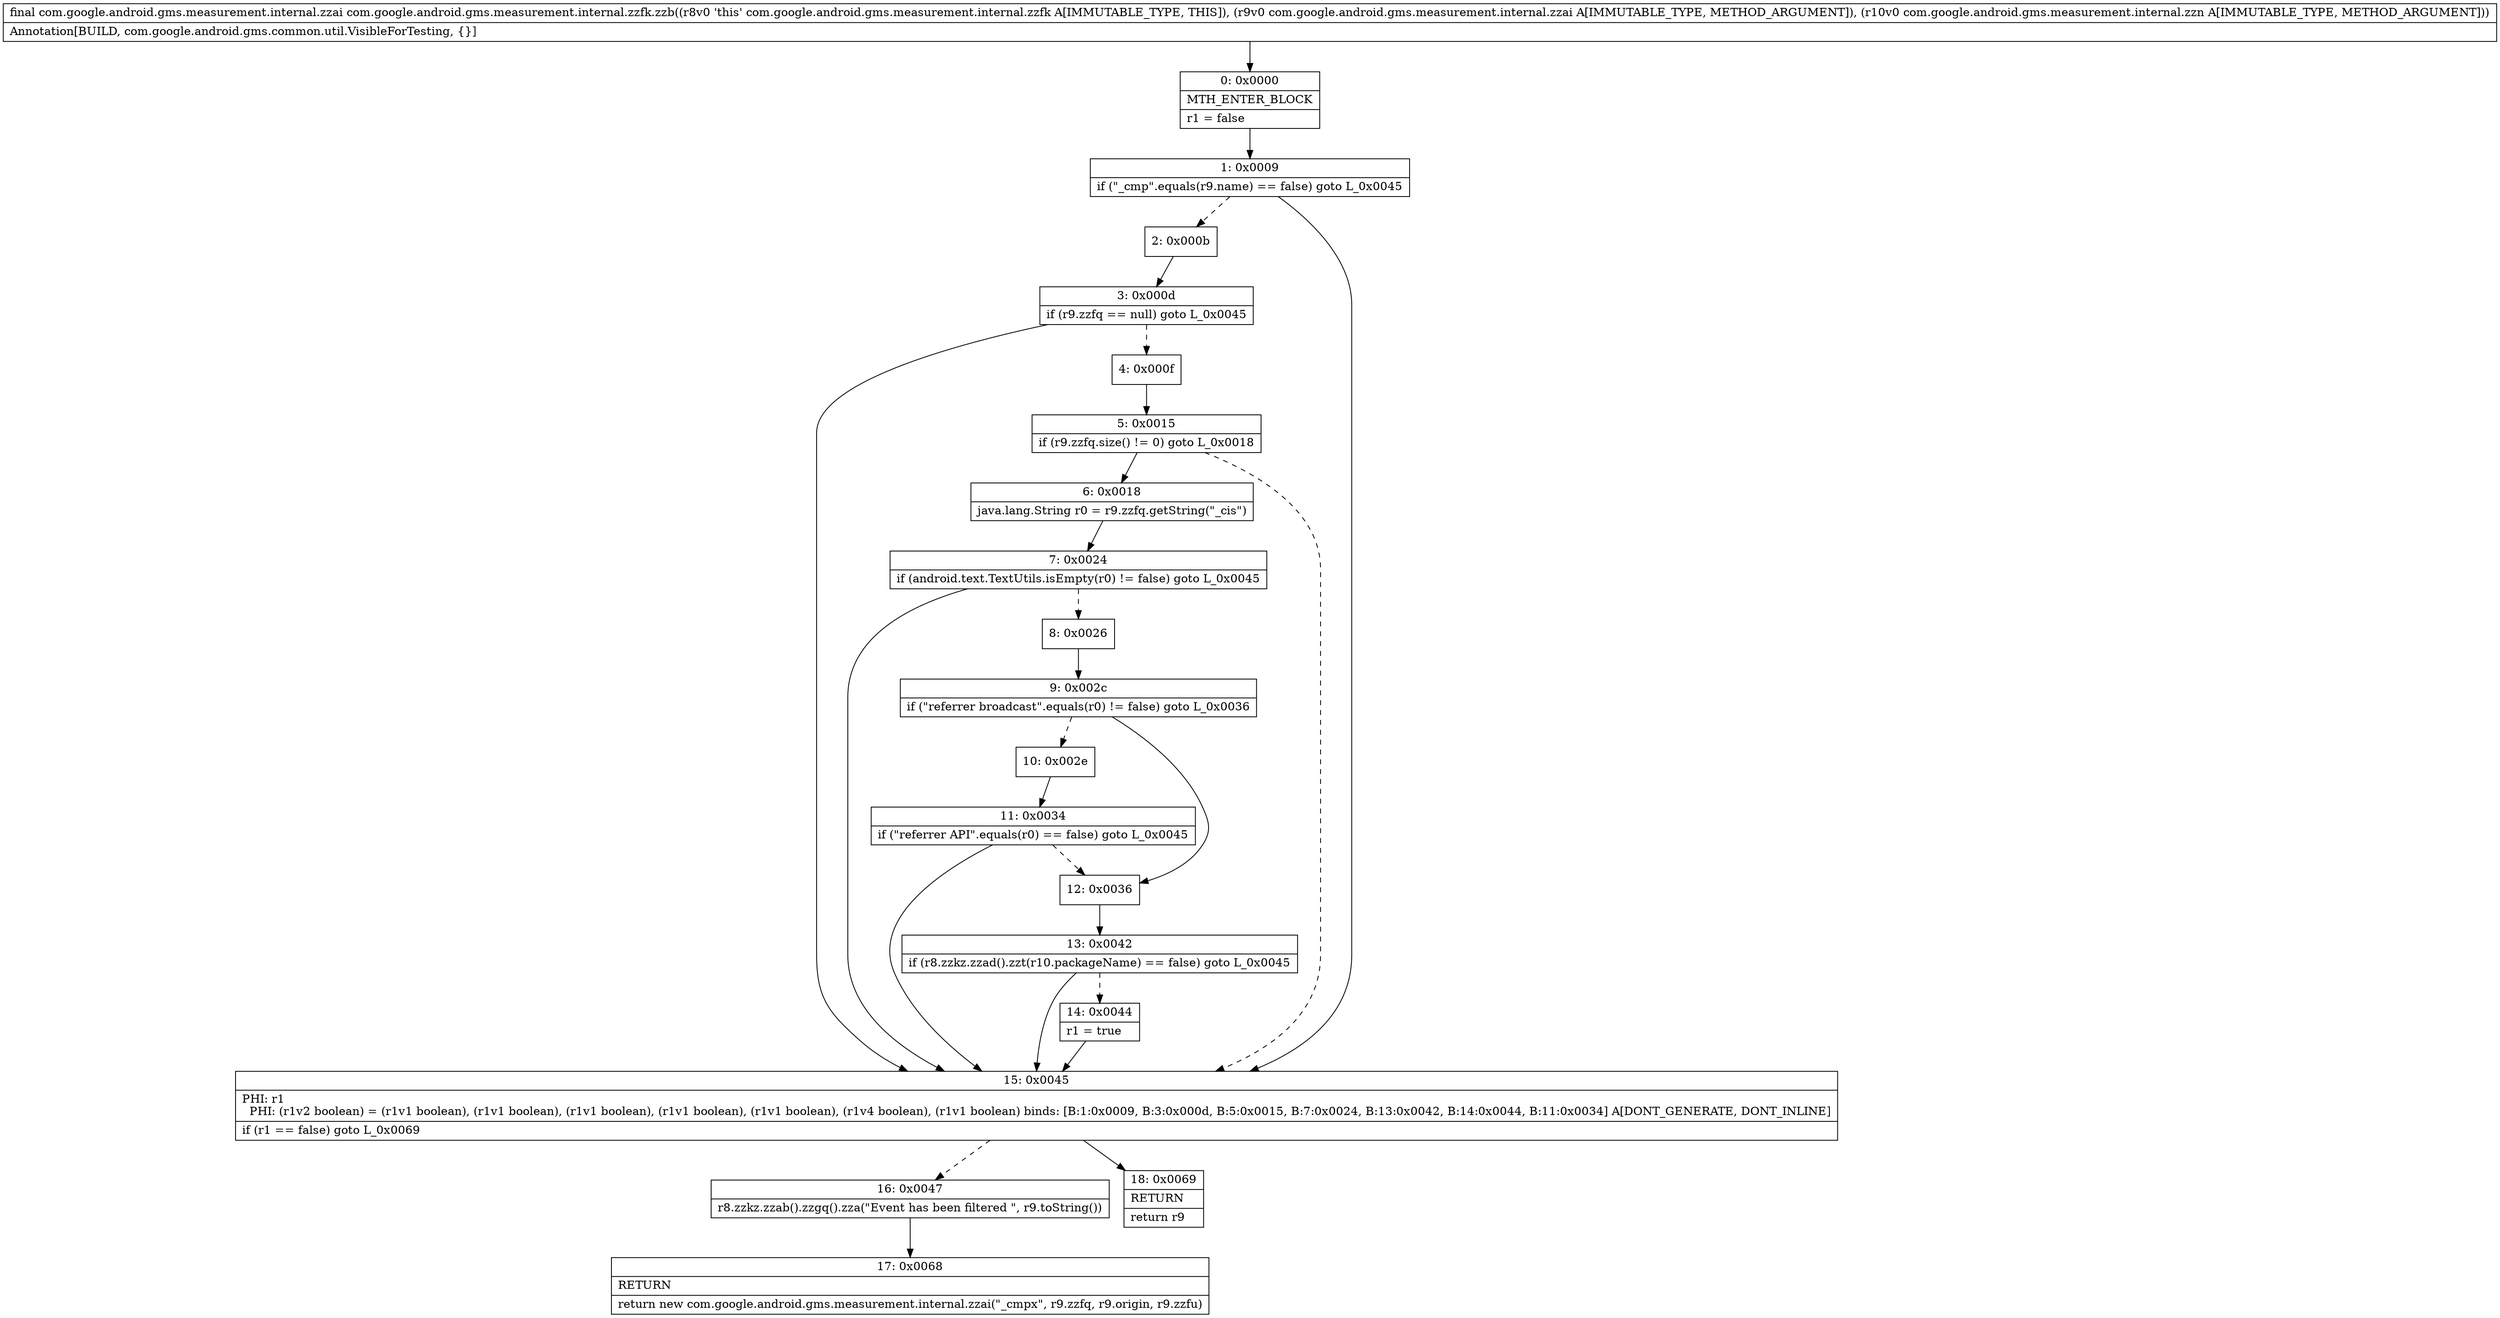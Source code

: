 digraph "CFG forcom.google.android.gms.measurement.internal.zzfk.zzb(Lcom\/google\/android\/gms\/measurement\/internal\/zzai;Lcom\/google\/android\/gms\/measurement\/internal\/zzn;)Lcom\/google\/android\/gms\/measurement\/internal\/zzai;" {
Node_0 [shape=record,label="{0\:\ 0x0000|MTH_ENTER_BLOCK\l|r1 = false\l}"];
Node_1 [shape=record,label="{1\:\ 0x0009|if (\"_cmp\".equals(r9.name) == false) goto L_0x0045\l}"];
Node_2 [shape=record,label="{2\:\ 0x000b}"];
Node_3 [shape=record,label="{3\:\ 0x000d|if (r9.zzfq == null) goto L_0x0045\l}"];
Node_4 [shape=record,label="{4\:\ 0x000f}"];
Node_5 [shape=record,label="{5\:\ 0x0015|if (r9.zzfq.size() != 0) goto L_0x0018\l}"];
Node_6 [shape=record,label="{6\:\ 0x0018|java.lang.String r0 = r9.zzfq.getString(\"_cis\")\l}"];
Node_7 [shape=record,label="{7\:\ 0x0024|if (android.text.TextUtils.isEmpty(r0) != false) goto L_0x0045\l}"];
Node_8 [shape=record,label="{8\:\ 0x0026}"];
Node_9 [shape=record,label="{9\:\ 0x002c|if (\"referrer broadcast\".equals(r0) != false) goto L_0x0036\l}"];
Node_10 [shape=record,label="{10\:\ 0x002e}"];
Node_11 [shape=record,label="{11\:\ 0x0034|if (\"referrer API\".equals(r0) == false) goto L_0x0045\l}"];
Node_12 [shape=record,label="{12\:\ 0x0036}"];
Node_13 [shape=record,label="{13\:\ 0x0042|if (r8.zzkz.zzad().zzt(r10.packageName) == false) goto L_0x0045\l}"];
Node_14 [shape=record,label="{14\:\ 0x0044|r1 = true\l}"];
Node_15 [shape=record,label="{15\:\ 0x0045|PHI: r1 \l  PHI: (r1v2 boolean) = (r1v1 boolean), (r1v1 boolean), (r1v1 boolean), (r1v1 boolean), (r1v1 boolean), (r1v4 boolean), (r1v1 boolean) binds: [B:1:0x0009, B:3:0x000d, B:5:0x0015, B:7:0x0024, B:13:0x0042, B:14:0x0044, B:11:0x0034] A[DONT_GENERATE, DONT_INLINE]\l|if (r1 == false) goto L_0x0069\l}"];
Node_16 [shape=record,label="{16\:\ 0x0047|r8.zzkz.zzab().zzgq().zza(\"Event has been filtered \", r9.toString())\l}"];
Node_17 [shape=record,label="{17\:\ 0x0068|RETURN\l|return new com.google.android.gms.measurement.internal.zzai(\"_cmpx\", r9.zzfq, r9.origin, r9.zzfu)\l}"];
Node_18 [shape=record,label="{18\:\ 0x0069|RETURN\l|return r9\l}"];
MethodNode[shape=record,label="{final com.google.android.gms.measurement.internal.zzai com.google.android.gms.measurement.internal.zzfk.zzb((r8v0 'this' com.google.android.gms.measurement.internal.zzfk A[IMMUTABLE_TYPE, THIS]), (r9v0 com.google.android.gms.measurement.internal.zzai A[IMMUTABLE_TYPE, METHOD_ARGUMENT]), (r10v0 com.google.android.gms.measurement.internal.zzn A[IMMUTABLE_TYPE, METHOD_ARGUMENT]))  | Annotation[BUILD, com.google.android.gms.common.util.VisibleForTesting, \{\}]\l}"];
MethodNode -> Node_0;
Node_0 -> Node_1;
Node_1 -> Node_2[style=dashed];
Node_1 -> Node_15;
Node_2 -> Node_3;
Node_3 -> Node_4[style=dashed];
Node_3 -> Node_15;
Node_4 -> Node_5;
Node_5 -> Node_6;
Node_5 -> Node_15[style=dashed];
Node_6 -> Node_7;
Node_7 -> Node_8[style=dashed];
Node_7 -> Node_15;
Node_8 -> Node_9;
Node_9 -> Node_10[style=dashed];
Node_9 -> Node_12;
Node_10 -> Node_11;
Node_11 -> Node_12[style=dashed];
Node_11 -> Node_15;
Node_12 -> Node_13;
Node_13 -> Node_14[style=dashed];
Node_13 -> Node_15;
Node_14 -> Node_15;
Node_15 -> Node_16[style=dashed];
Node_15 -> Node_18;
Node_16 -> Node_17;
}

